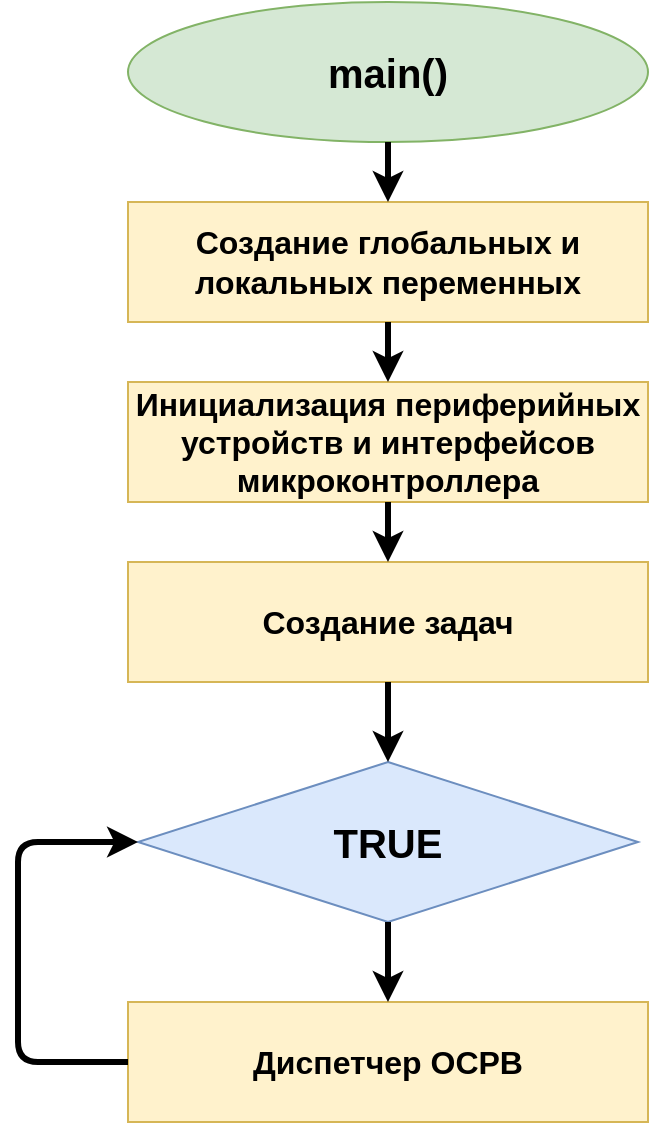 <mxfile version="13.1.14" type="device"><diagram id="Bqe342_FKnPl5VhZFFP6" name="Page-1"><mxGraphModel dx="1422" dy="745" grid="1" gridSize="10" guides="1" tooltips="1" connect="1" arrows="1" fold="1" page="1" pageScale="1" pageWidth="1169" pageHeight="827" math="0" shadow="0"><root><mxCell id="0"/><mxCell id="1" parent="0"/><mxCell id="ezMEUC4D5eb7SHeMKyLn-6" value="&lt;font style=&quot;font-size: 20px&quot;&gt;&lt;b&gt;main()&lt;/b&gt;&lt;/font&gt;" style="ellipse;whiteSpace=wrap;html=1;fillColor=#d5e8d4;strokeColor=#82b366;" parent="1" vertex="1"><mxGeometry x="455" y="110" width="260" height="70" as="geometry"/></mxCell><mxCell id="ezMEUC4D5eb7SHeMKyLn-7" value="&lt;font size=&quot;1&quot;&gt;&lt;b style=&quot;font-size: 16px&quot;&gt;Создание глобальных и локальных переменных&lt;/b&gt;&lt;/font&gt;" style="rounded=0;whiteSpace=wrap;html=1;fillColor=#fff2cc;strokeColor=#d6b656;" parent="1" vertex="1"><mxGeometry x="455" y="210" width="260" height="60" as="geometry"/></mxCell><mxCell id="ezMEUC4D5eb7SHeMKyLn-8" value="&lt;font style=&quot;font-size: 16px&quot;&gt;&lt;b&gt;Инициализация периферийных устройств и интерфейсов&lt;br&gt;микроконтроллера&lt;/b&gt;&lt;/font&gt;" style="rounded=0;whiteSpace=wrap;html=1;fillColor=#fff2cc;strokeColor=#d6b656;" parent="1" vertex="1"><mxGeometry x="455" y="300" width="260" height="60" as="geometry"/></mxCell><mxCell id="ezMEUC4D5eb7SHeMKyLn-9" value="&lt;b&gt;&lt;font style=&quot;font-size: 16px&quot;&gt;Создание задач&lt;/font&gt;&lt;/b&gt;" style="rounded=0;whiteSpace=wrap;html=1;fillColor=#fff2cc;strokeColor=#d6b656;" parent="1" vertex="1"><mxGeometry x="455" y="390" width="260" height="60" as="geometry"/></mxCell><mxCell id="ezMEUC4D5eb7SHeMKyLn-10" value="&lt;b&gt;&lt;font style=&quot;font-size: 16px&quot;&gt;Диспетчер ОСРВ&lt;/font&gt;&lt;/b&gt;" style="rounded=0;whiteSpace=wrap;html=1;fillColor=#fff2cc;strokeColor=#d6b656;" parent="1" vertex="1"><mxGeometry x="455" y="610" width="260" height="60" as="geometry"/></mxCell><mxCell id="ezMEUC4D5eb7SHeMKyLn-23" value="" style="endArrow=classic;html=1;exitX=0.5;exitY=1;exitDx=0;exitDy=0;entryX=0.5;entryY=0;entryDx=0;entryDy=0;strokeWidth=3;" parent="1" source="ezMEUC4D5eb7SHeMKyLn-6" target="ezMEUC4D5eb7SHeMKyLn-7" edge="1"><mxGeometry width="50" height="50" relative="1" as="geometry"><mxPoint x="975" y="500" as="sourcePoint"/><mxPoint x="1025" y="450" as="targetPoint"/></mxGeometry></mxCell><mxCell id="ezMEUC4D5eb7SHeMKyLn-24" value="" style="endArrow=classic;html=1;exitX=0.5;exitY=1;exitDx=0;exitDy=0;entryX=0.5;entryY=0;entryDx=0;entryDy=0;strokeWidth=3;" parent="1" source="ezMEUC4D5eb7SHeMKyLn-7" target="ezMEUC4D5eb7SHeMKyLn-8" edge="1"><mxGeometry width="50" height="50" relative="1" as="geometry"><mxPoint x="975" y="500" as="sourcePoint"/><mxPoint x="1025" y="450" as="targetPoint"/></mxGeometry></mxCell><mxCell id="ezMEUC4D5eb7SHeMKyLn-25" value="" style="endArrow=classic;html=1;exitX=0.5;exitY=1;exitDx=0;exitDy=0;entryX=0.5;entryY=0;entryDx=0;entryDy=0;strokeWidth=3;" parent="1" source="ezMEUC4D5eb7SHeMKyLn-8" target="ezMEUC4D5eb7SHeMKyLn-9" edge="1"><mxGeometry width="50" height="50" relative="1" as="geometry"><mxPoint x="975" y="500" as="sourcePoint"/><mxPoint x="1025" y="450" as="targetPoint"/></mxGeometry></mxCell><mxCell id="DswMmHESmX4hzY7Omo9D-1" value="&lt;font style=&quot;font-size: 20px&quot;&gt;&lt;b&gt;TRUE&lt;/b&gt;&lt;/font&gt;" style="rhombus;whiteSpace=wrap;html=1;fillColor=#dae8fc;strokeColor=#6c8ebf;" vertex="1" parent="1"><mxGeometry x="460" y="490" width="250" height="80" as="geometry"/></mxCell><mxCell id="DswMmHESmX4hzY7Omo9D-2" value="" style="endArrow=classic;html=1;exitX=0.5;exitY=1;exitDx=0;exitDy=0;entryX=0.5;entryY=0;entryDx=0;entryDy=0;strokeWidth=3;" edge="1" parent="1" source="ezMEUC4D5eb7SHeMKyLn-9" target="DswMmHESmX4hzY7Omo9D-1"><mxGeometry width="50" height="50" relative="1" as="geometry"><mxPoint x="640" y="520" as="sourcePoint"/><mxPoint x="690" y="470" as="targetPoint"/></mxGeometry></mxCell><mxCell id="DswMmHESmX4hzY7Omo9D-3" value="" style="endArrow=classic;html=1;exitX=0.5;exitY=1;exitDx=0;exitDy=0;entryX=0.5;entryY=0;entryDx=0;entryDy=0;strokeWidth=3;" edge="1" parent="1" source="DswMmHESmX4hzY7Omo9D-1" target="ezMEUC4D5eb7SHeMKyLn-10"><mxGeometry width="50" height="50" relative="1" as="geometry"><mxPoint x="595" y="460" as="sourcePoint"/><mxPoint x="595" y="500" as="targetPoint"/><Array as="points"><mxPoint x="585" y="590"/></Array></mxGeometry></mxCell><mxCell id="DswMmHESmX4hzY7Omo9D-4" value="" style="endArrow=classic;html=1;exitX=0;exitY=0.5;exitDx=0;exitDy=0;entryX=0;entryY=0.5;entryDx=0;entryDy=0;strokeWidth=3;" edge="1" parent="1" source="ezMEUC4D5eb7SHeMKyLn-10" target="DswMmHESmX4hzY7Omo9D-1"><mxGeometry width="50" height="50" relative="1" as="geometry"><mxPoint x="605" y="470" as="sourcePoint"/><mxPoint x="605" y="510" as="targetPoint"/><Array as="points"><mxPoint x="400" y="640"/><mxPoint x="400" y="530"/></Array></mxGeometry></mxCell></root></mxGraphModel></diagram></mxfile>